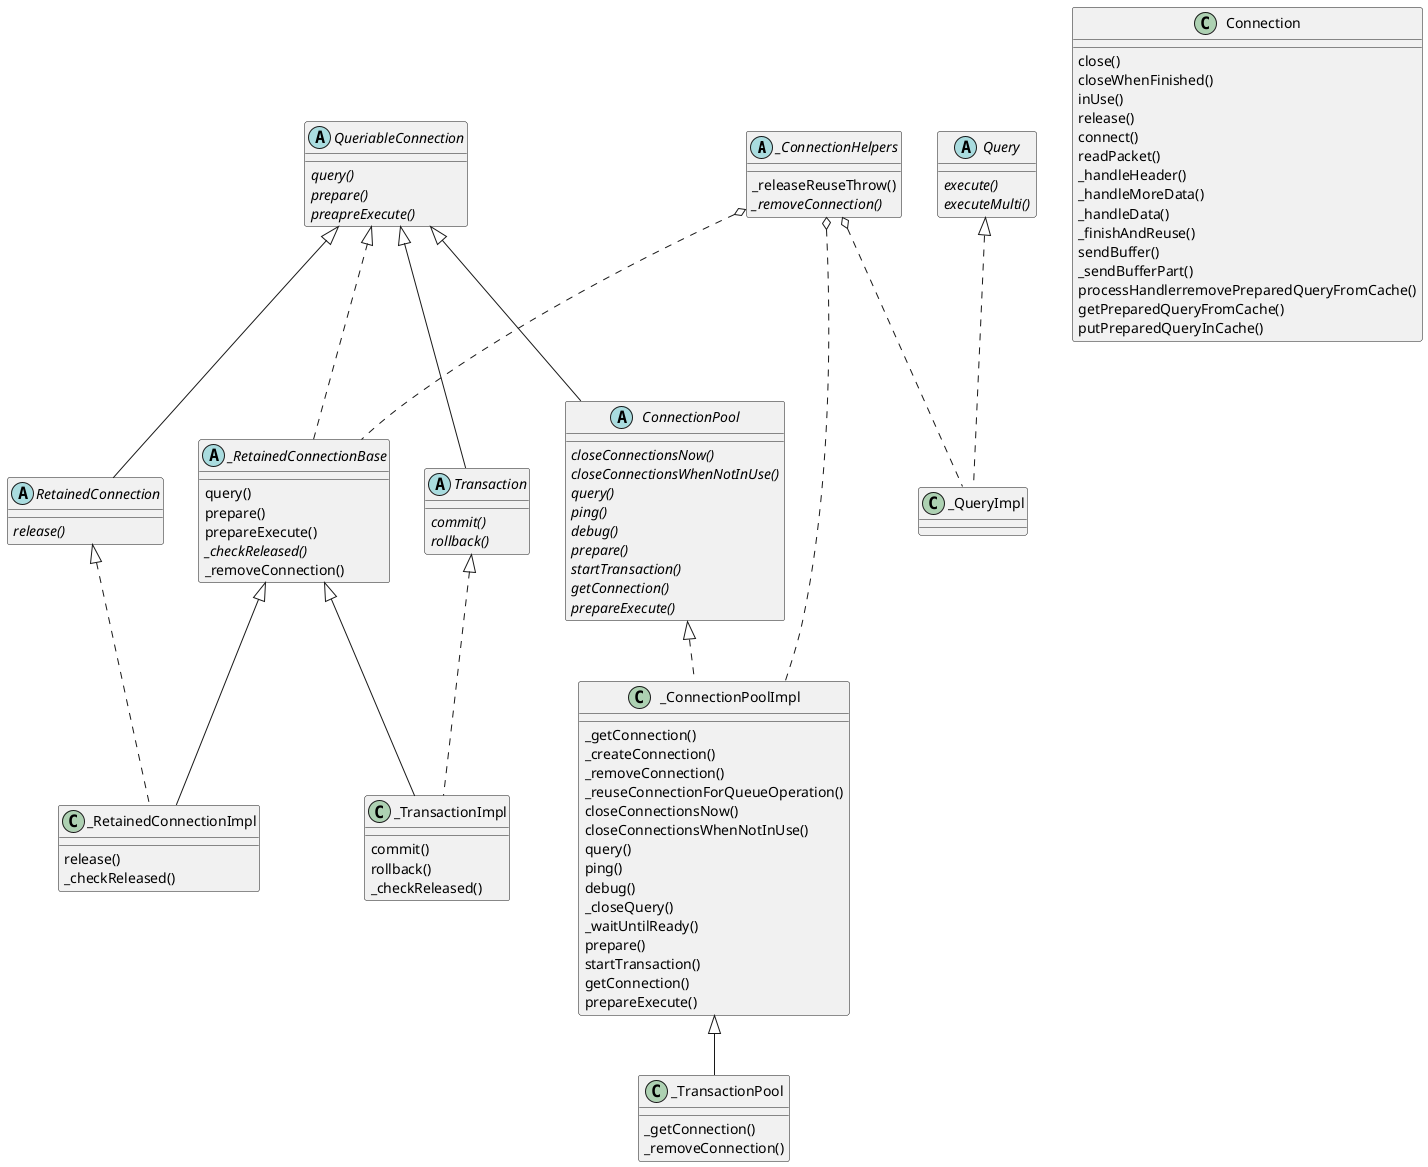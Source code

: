 @startuml
/'
<|-- extends
<|.. implements
o-- mixin
'/

abstract class _ConnectionHelpers {
  _releaseReuseThrow()
  {abstract} _removeConnection()
}
abstract class QueriableConnection {
  {abstract} query()
  {abstract} prepare()
  {abstract} preapreExecute()
}
abstract class RetainedConnection {
  {abstract} release()
}
abstract class _RetainedConnectionBase {
  query()
  prepare()
  prepareExecute()
  {abstract} _checkReleased()
  _removeConnection()
}
abstract class Transaction {
  {abstract} commit()
  {abstract} rollback()
}
abstract class ConnectionPool {
  {abstract} closeConnectionsNow()
  {abstract} closeConnectionsWhenNotInUse()
  {abstract} query()
  {abstract} ping()
  {abstract} debug()
  {abstract} prepare()
  {abstract} startTransaction()
  {abstract} getConnection()
  {abstract} prepareExecute()
}
abstract class Query {
  {abstract} execute()
  {abstract} executeMulti()
}
class Connection {
  close()
  closeWhenFinished()
  inUse()
  release()
  connect()
  readPacket()
  _handleHeader()
  _handleMoreData()
  _handleData()
  _finishAndReuse()
  sendBuffer()
  _sendBufferPart()
  processHandlerremovePreparedQueryFromCache()
  getPreparedQueryFromCache()
  putPreparedQueryInCache()
}
class _RetainedConnectionImpl {
  release()
  _checkReleased()
}
class _TransactionImpl {
  commit()
  rollback()
  _checkReleased()
}
class _TransactionPool {
  _getConnection()
  _removeConnection()
}
class _ConnectionPoolImpl {
  _getConnection()
  _createConnection()
  _removeConnection()
  _reuseConnectionForQueueOperation()
  closeConnectionsNow()
  closeConnectionsWhenNotInUse()
  query()
  ping()
  debug()
  _closeQuery()
  _waitUntilReady()
  prepare()
  startTransaction()
  getConnection()
  prepareExecute()
}

_ConnectionHelpers o.. _RetainedConnectionBase
_ConnectionHelpers o.. _QueryImpl
_ConnectionHelpers o.. _ConnectionPoolImpl
Query <|.. _QueryImpl
ConnectionPool <|.. _ConnectionPoolImpl
QueriableConnection <|-- Transaction
QueriableConnection <|-- ConnectionPool
QueriableConnection <|-- RetainedConnection
QueriableConnection <|.. _RetainedConnectionBase
RetainedConnection <|.. _RetainedConnectionImpl
_RetainedConnectionBase <|-- _RetainedConnectionImpl
Transaction <|.. _TransactionImpl
_RetainedConnectionBase <|-- _TransactionImpl
_ConnectionPoolImpl <|-- _TransactionPool

@enduml
